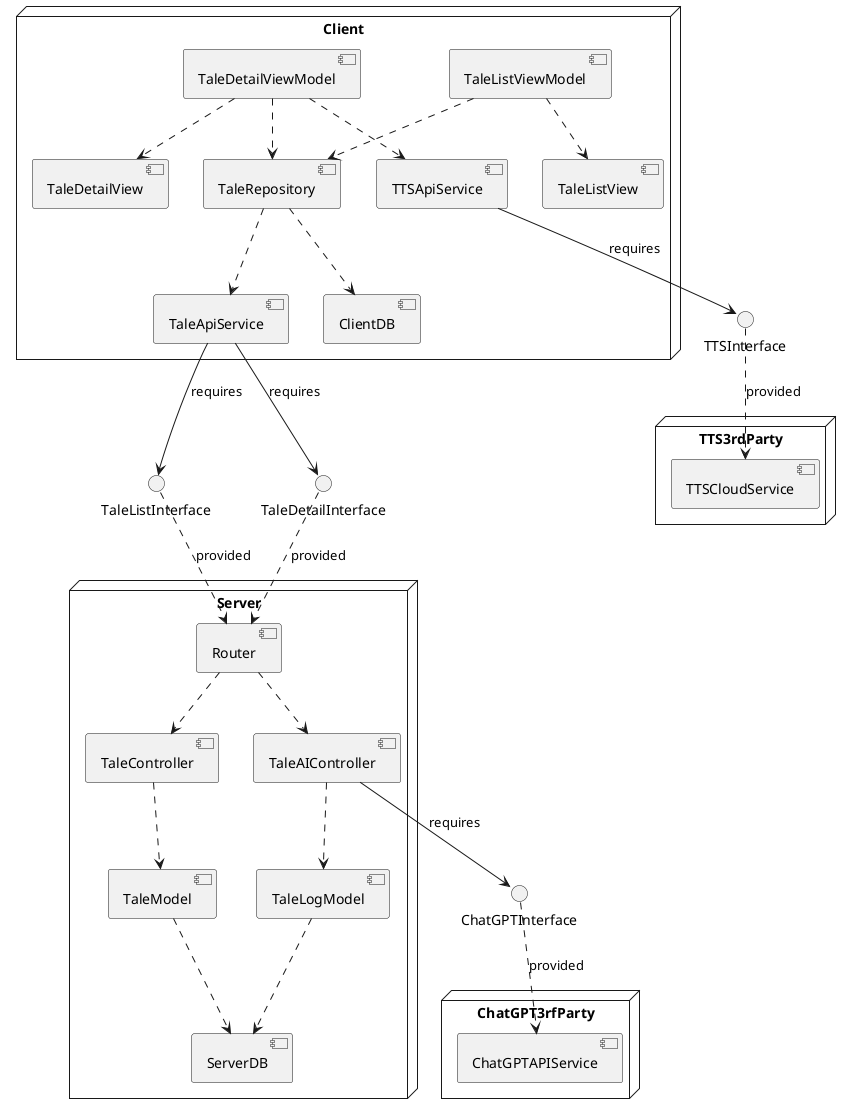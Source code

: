 @startuml lv2_component

node Client{
    
    component TaleRepository
    component TaleApiService
    component TTSApiService

    component TaleListViewModel
    component TaleDetailViewModel


    component TaleListView
    component TaleDetailView

    component ClientDB
}



node Server {
    component Router
    component TaleController
    component TaleAIController
    component TaleModel
    component TaleLogModel
    component ServerDB
}

node TTS3rdParty {
    component TTSCloudService
}

node ChatGPT3rfParty {
    component ChatGPTAPIService
}

interface TaleListInterface
interface TaleDetailInterface
interface TTSInterface


Router ..> TaleController
TaleController ..> TaleModel
TaleModel ..> ServerDB

Router ..> TaleAIController
TaleAIController ..> TaleLogModel
TaleLogModel ..> ServerDB

TaleAIController --> ChatGPTInterface : requires
ChatGPTInterface ..> ChatGPTAPIService : provided

TaleRepository ..> ClientDB
TaleRepository ..> TaleApiService
TaleDetailViewModel ..> TTSApiService

TaleListViewModel ..> TaleRepository
TaleDetailViewModel ..> TaleRepository

TaleListViewModel ..> TaleListView
TaleDetailViewModel ..> TaleDetailView


TTSInterface ..> TTSCloudService : provided
TTSApiService --> TTSInterface : requires

TaleListInterface ..> Router : provided
TaleDetailInterface ..> Router : provided
TaleApiService --> TaleListInterface : requires
TaleApiService --> TaleDetailInterface : requires



@enduml


